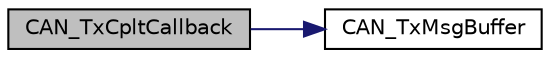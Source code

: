 digraph "CAN_TxCpltCallback"
{
  edge [fontname="Helvetica",fontsize="10",labelfontname="Helvetica",labelfontsize="10"];
  node [fontname="Helvetica",fontsize="10",shape=record];
  rankdir="LR";
  Node82 [label="CAN_TxCpltCallback",height=0.2,width=0.4,color="black", fillcolor="grey75", style="filled", fontcolor="black"];
  Node82 -> Node83 [color="midnightblue",fontsize="10",style="solid",fontname="Helvetica"];
  Node83 [label="CAN_TxMsgBuffer",height=0.2,width=0.4,color="black", fillcolor="white", style="filled",URL="$can_8c.html#a1aef8b8c5b4c2a4e50033d65630a473e",tooltip="Transmits a can message from transmit buffer. "];
}
